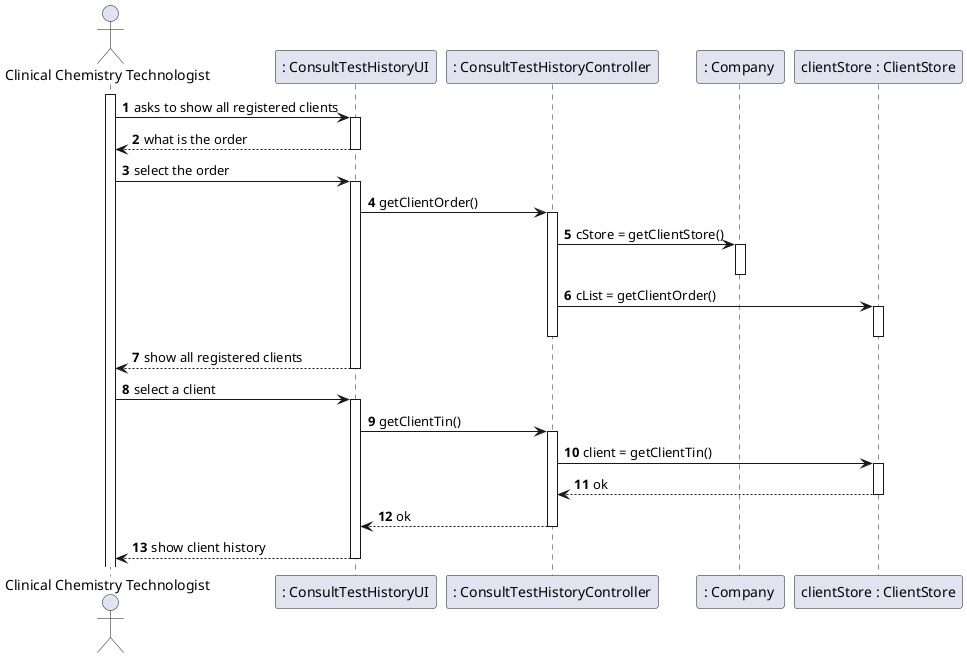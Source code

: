 @startuml
autonumber
'hide footbox
actor "Clinical Chemistry Technologist" as CCT

participant ": ConsultTestHistoryUI" as UI
participant ": ConsultTestHistoryController" as CTRL
participant ": Company " as C
participant "clientStore : ClientStore" as CS


activate CCT
CCT -> UI : asks to show all registered clients
activate UI
UI --> CCT : what is the order
deactivate UI
CCT -> UI : select the order
activate UI
UI -> CTRL : getClientOrder()
activate CTRL
CTRL -> C : cStore = getClientStore()
activate C
deactivate C
CTRL -> CS : cList = getClientOrder()
activate CS
deactivate CS
deactivate CTRL
UI --> CCT : show all registered clients
deactivate UI

CCT -> UI : select a client
activate UI

UI -> CTRL : getClientTin()
activate CTRL

CTRL -> CS : client = getClientTin()
activate CS

CS --> CTRL : ok
deactivate CS

CTRL --> UI : ok
deactivate CTRL

UI --> CCT : show client history
deactivate UI

@enduml